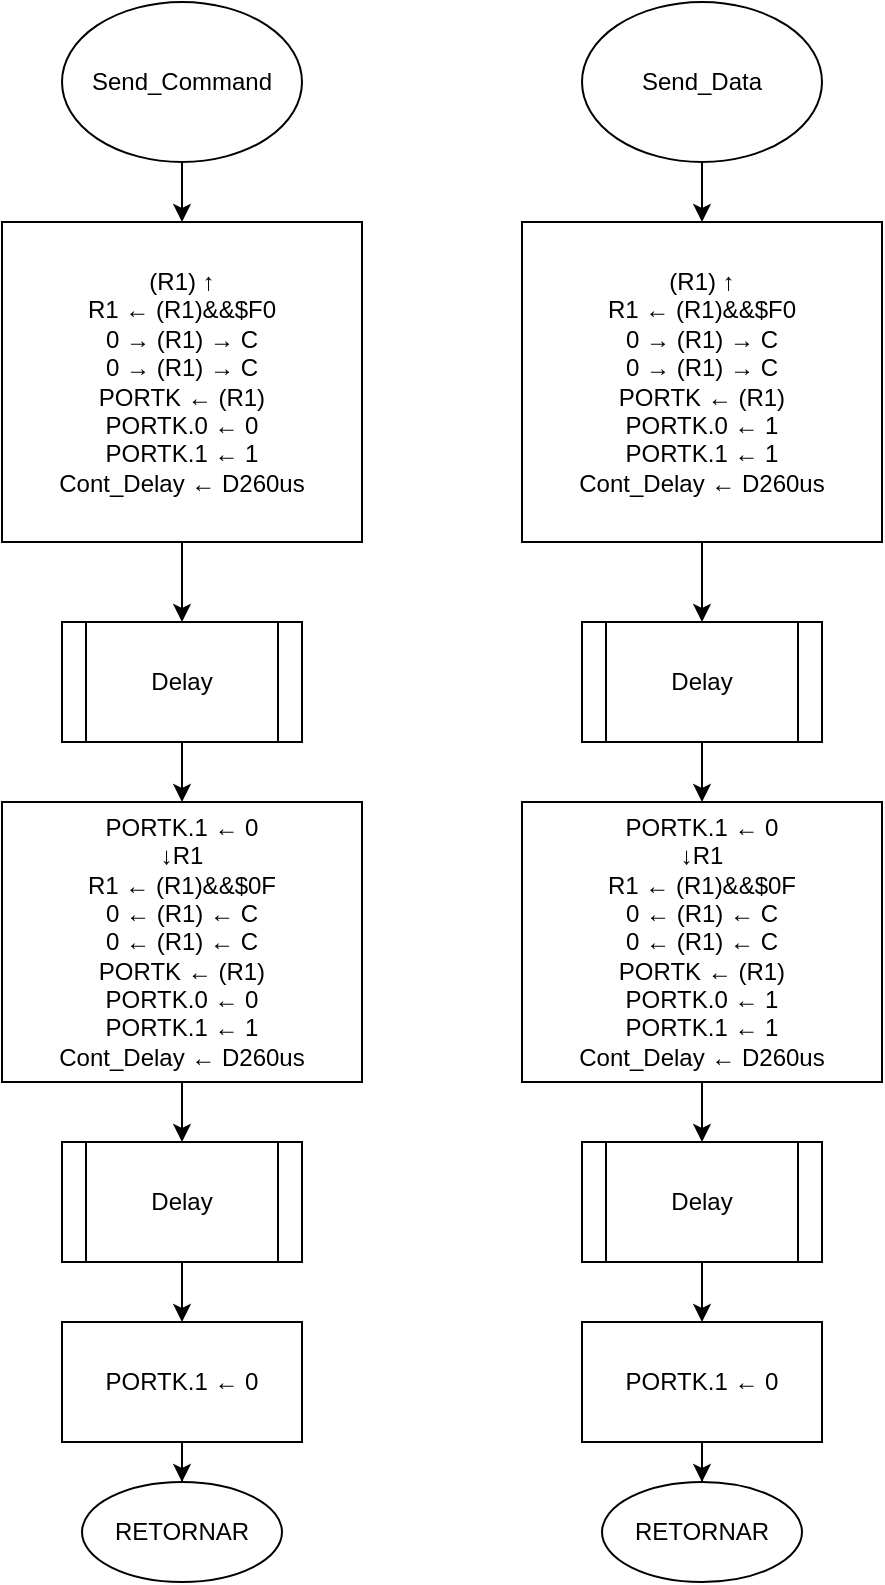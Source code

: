 <mxfile version="14.3.1" type="device"><diagram id="FPRNnnLo8ynHRNKxas2s" name="Page-1"><mxGraphModel dx="1255" dy="815" grid="1" gridSize="10" guides="1" tooltips="1" connect="1" arrows="1" fold="1" page="1" pageScale="1" pageWidth="850" pageHeight="1100" math="0" shadow="0"><root><mxCell id="0"/><mxCell id="1" parent="0"/><mxCell id="uwAnpJ_7dHECd4Uuh1cr-4" value="" style="edgeStyle=orthogonalEdgeStyle;rounded=0;orthogonalLoop=1;jettySize=auto;html=1;" edge="1" parent="1" source="uwAnpJ_7dHECd4Uuh1cr-2" target="uwAnpJ_7dHECd4Uuh1cr-3"><mxGeometry relative="1" as="geometry"/></mxCell><mxCell id="uwAnpJ_7dHECd4Uuh1cr-2" value="Send_Command" style="ellipse;whiteSpace=wrap;html=1;" vertex="1" parent="1"><mxGeometry x="80" y="150" width="120" height="80" as="geometry"/></mxCell><mxCell id="uwAnpJ_7dHECd4Uuh1cr-6" value="" style="edgeStyle=orthogonalEdgeStyle;rounded=0;orthogonalLoop=1;jettySize=auto;html=1;" edge="1" parent="1" source="uwAnpJ_7dHECd4Uuh1cr-3" target="uwAnpJ_7dHECd4Uuh1cr-5"><mxGeometry relative="1" as="geometry"/></mxCell><mxCell id="uwAnpJ_7dHECd4Uuh1cr-3" value="&lt;div&gt;(R1) ↑&lt;/div&gt;&lt;div&gt;R1 ← (R1)&amp;amp;&amp;amp;$F0&lt;/div&gt;&lt;div&gt;0 → (R1) → C&lt;/div&gt;&lt;div&gt;0 → (R1) → C&lt;/div&gt;&lt;div&gt;PORTK ← (R1)&lt;/div&gt;&lt;div&gt;PORTK.0 ← 0&lt;/div&gt;&lt;div&gt;PORTK.1 ← 1&lt;br&gt;&lt;/div&gt;&lt;div&gt;Cont_Delay ← D260us&lt;br&gt;&lt;/div&gt;" style="whiteSpace=wrap;html=1;" vertex="1" parent="1"><mxGeometry x="50" y="260" width="180" height="160" as="geometry"/></mxCell><mxCell id="uwAnpJ_7dHECd4Uuh1cr-8" value="" style="edgeStyle=orthogonalEdgeStyle;rounded=0;orthogonalLoop=1;jettySize=auto;html=1;" edge="1" parent="1" source="uwAnpJ_7dHECd4Uuh1cr-5" target="uwAnpJ_7dHECd4Uuh1cr-7"><mxGeometry relative="1" as="geometry"/></mxCell><mxCell id="uwAnpJ_7dHECd4Uuh1cr-5" value="Delay" style="shape=process;whiteSpace=wrap;html=1;backgroundOutline=1;" vertex="1" parent="1"><mxGeometry x="80" y="460" width="120" height="60" as="geometry"/></mxCell><mxCell id="uwAnpJ_7dHECd4Uuh1cr-14" value="" style="edgeStyle=orthogonalEdgeStyle;rounded=0;orthogonalLoop=1;jettySize=auto;html=1;" edge="1" parent="1" source="uwAnpJ_7dHECd4Uuh1cr-7" target="uwAnpJ_7dHECd4Uuh1cr-9"><mxGeometry relative="1" as="geometry"/></mxCell><mxCell id="uwAnpJ_7dHECd4Uuh1cr-7" value="&lt;div&gt;PORTK.1 ← 0&lt;/div&gt;&lt;div&gt;↓R1&lt;/div&gt;&lt;div&gt;&lt;div&gt;R1 ← (R1)&amp;amp;&amp;amp;$0F&lt;/div&gt;&lt;/div&gt;&lt;div&gt;0 ← (R1) ← C&lt;/div&gt;&lt;div&gt;0 ← (R1) ← C&lt;/div&gt;&lt;div&gt;PORTK ← (R1)&lt;/div&gt;&lt;div&gt;&lt;div&gt;PORTK.0 ← 0&lt;/div&gt;PORTK.1 ← 1&lt;/div&gt;&lt;div&gt;Cont_Delay ← D260us&lt;/div&gt;" style="whiteSpace=wrap;html=1;" vertex="1" parent="1"><mxGeometry x="50" y="550" width="180" height="140" as="geometry"/></mxCell><mxCell id="uwAnpJ_7dHECd4Uuh1cr-11" value="" style="edgeStyle=orthogonalEdgeStyle;rounded=0;orthogonalLoop=1;jettySize=auto;html=1;" edge="1" parent="1" source="uwAnpJ_7dHECd4Uuh1cr-9" target="uwAnpJ_7dHECd4Uuh1cr-10"><mxGeometry relative="1" as="geometry"/></mxCell><mxCell id="uwAnpJ_7dHECd4Uuh1cr-9" value="Delay" style="shape=process;whiteSpace=wrap;html=1;backgroundOutline=1;" vertex="1" parent="1"><mxGeometry x="80" y="720" width="120" height="60" as="geometry"/></mxCell><mxCell id="uwAnpJ_7dHECd4Uuh1cr-13" value="" style="edgeStyle=orthogonalEdgeStyle;rounded=0;orthogonalLoop=1;jettySize=auto;html=1;" edge="1" parent="1" source="uwAnpJ_7dHECd4Uuh1cr-10" target="uwAnpJ_7dHECd4Uuh1cr-12"><mxGeometry relative="1" as="geometry"/></mxCell><mxCell id="uwAnpJ_7dHECd4Uuh1cr-10" value="&lt;div&gt;PORTK.1 ← 0&lt;/div&gt;" style="whiteSpace=wrap;html=1;" vertex="1" parent="1"><mxGeometry x="80" y="810" width="120" height="60" as="geometry"/></mxCell><mxCell id="uwAnpJ_7dHECd4Uuh1cr-12" value="RETORNAR" style="ellipse;whiteSpace=wrap;html=1;" vertex="1" parent="1"><mxGeometry x="90" y="890" width="100" height="50" as="geometry"/></mxCell><mxCell id="uwAnpJ_7dHECd4Uuh1cr-15" value="" style="edgeStyle=orthogonalEdgeStyle;rounded=0;orthogonalLoop=1;jettySize=auto;html=1;" edge="1" parent="1" source="uwAnpJ_7dHECd4Uuh1cr-16" target="uwAnpJ_7dHECd4Uuh1cr-18"><mxGeometry relative="1" as="geometry"/></mxCell><mxCell id="uwAnpJ_7dHECd4Uuh1cr-16" value="Send_Data" style="ellipse;whiteSpace=wrap;html=1;" vertex="1" parent="1"><mxGeometry x="340" y="150" width="120" height="80" as="geometry"/></mxCell><mxCell id="uwAnpJ_7dHECd4Uuh1cr-17" value="" style="edgeStyle=orthogonalEdgeStyle;rounded=0;orthogonalLoop=1;jettySize=auto;html=1;" edge="1" parent="1" source="uwAnpJ_7dHECd4Uuh1cr-18" target="uwAnpJ_7dHECd4Uuh1cr-20"><mxGeometry relative="1" as="geometry"/></mxCell><mxCell id="uwAnpJ_7dHECd4Uuh1cr-18" value="&lt;div&gt;(R1) ↑&lt;/div&gt;&lt;div&gt;R1 ← (R1)&amp;amp;&amp;amp;$F0&lt;/div&gt;&lt;div&gt;0 → (R1) → C&lt;/div&gt;&lt;div&gt;0 → (R1) → C&lt;/div&gt;&lt;div&gt;PORTK ← (R1)&lt;/div&gt;&lt;div&gt;PORTK.0 ← 1&lt;br&gt;&lt;/div&gt;&lt;div&gt;PORTK.1 ← 1&lt;br&gt;&lt;/div&gt;&lt;div&gt;Cont_Delay ← D260us&lt;br&gt;&lt;/div&gt;" style="whiteSpace=wrap;html=1;" vertex="1" parent="1"><mxGeometry x="310" y="260" width="180" height="160" as="geometry"/></mxCell><mxCell id="uwAnpJ_7dHECd4Uuh1cr-19" value="" style="edgeStyle=orthogonalEdgeStyle;rounded=0;orthogonalLoop=1;jettySize=auto;html=1;" edge="1" parent="1" source="uwAnpJ_7dHECd4Uuh1cr-20" target="uwAnpJ_7dHECd4Uuh1cr-22"><mxGeometry relative="1" as="geometry"/></mxCell><mxCell id="uwAnpJ_7dHECd4Uuh1cr-20" value="Delay" style="shape=process;whiteSpace=wrap;html=1;backgroundOutline=1;" vertex="1" parent="1"><mxGeometry x="340" y="460" width="120" height="60" as="geometry"/></mxCell><mxCell id="uwAnpJ_7dHECd4Uuh1cr-21" value="" style="edgeStyle=orthogonalEdgeStyle;rounded=0;orthogonalLoop=1;jettySize=auto;html=1;" edge="1" parent="1" source="uwAnpJ_7dHECd4Uuh1cr-22" target="uwAnpJ_7dHECd4Uuh1cr-24"><mxGeometry relative="1" as="geometry"/></mxCell><mxCell id="uwAnpJ_7dHECd4Uuh1cr-22" value="&lt;div&gt;PORTK.1 ← 0&lt;/div&gt;&lt;div&gt;↓R1&lt;/div&gt;&lt;div&gt;&lt;div&gt;R1 ← (R1)&amp;amp;&amp;amp;$0F&lt;/div&gt;&lt;/div&gt;&lt;div&gt;0 ← (R1) ← C&lt;/div&gt;&lt;div&gt;0 ← (R1) ← C&lt;/div&gt;&lt;div&gt;PORTK ← (R1)&lt;/div&gt;&lt;div&gt;&lt;div&gt;PORTK.0 ← 1&lt;br&gt;&lt;/div&gt;PORTK.1 ← 1&lt;/div&gt;&lt;div&gt;Cont_Delay ← D260us&lt;/div&gt;" style="whiteSpace=wrap;html=1;" vertex="1" parent="1"><mxGeometry x="310" y="550" width="180" height="140" as="geometry"/></mxCell><mxCell id="uwAnpJ_7dHECd4Uuh1cr-23" value="" style="edgeStyle=orthogonalEdgeStyle;rounded=0;orthogonalLoop=1;jettySize=auto;html=1;" edge="1" parent="1" source="uwAnpJ_7dHECd4Uuh1cr-24" target="uwAnpJ_7dHECd4Uuh1cr-26"><mxGeometry relative="1" as="geometry"/></mxCell><mxCell id="uwAnpJ_7dHECd4Uuh1cr-24" value="Delay" style="shape=process;whiteSpace=wrap;html=1;backgroundOutline=1;" vertex="1" parent="1"><mxGeometry x="340" y="720" width="120" height="60" as="geometry"/></mxCell><mxCell id="uwAnpJ_7dHECd4Uuh1cr-25" value="" style="edgeStyle=orthogonalEdgeStyle;rounded=0;orthogonalLoop=1;jettySize=auto;html=1;" edge="1" parent="1" source="uwAnpJ_7dHECd4Uuh1cr-26" target="uwAnpJ_7dHECd4Uuh1cr-27"><mxGeometry relative="1" as="geometry"/></mxCell><mxCell id="uwAnpJ_7dHECd4Uuh1cr-26" value="&lt;div&gt;PORTK.1 ← 0&lt;/div&gt;" style="whiteSpace=wrap;html=1;" vertex="1" parent="1"><mxGeometry x="340" y="810" width="120" height="60" as="geometry"/></mxCell><mxCell id="uwAnpJ_7dHECd4Uuh1cr-27" value="RETORNAR" style="ellipse;whiteSpace=wrap;html=1;" vertex="1" parent="1"><mxGeometry x="350" y="890" width="100" height="50" as="geometry"/></mxCell></root></mxGraphModel></diagram></mxfile>